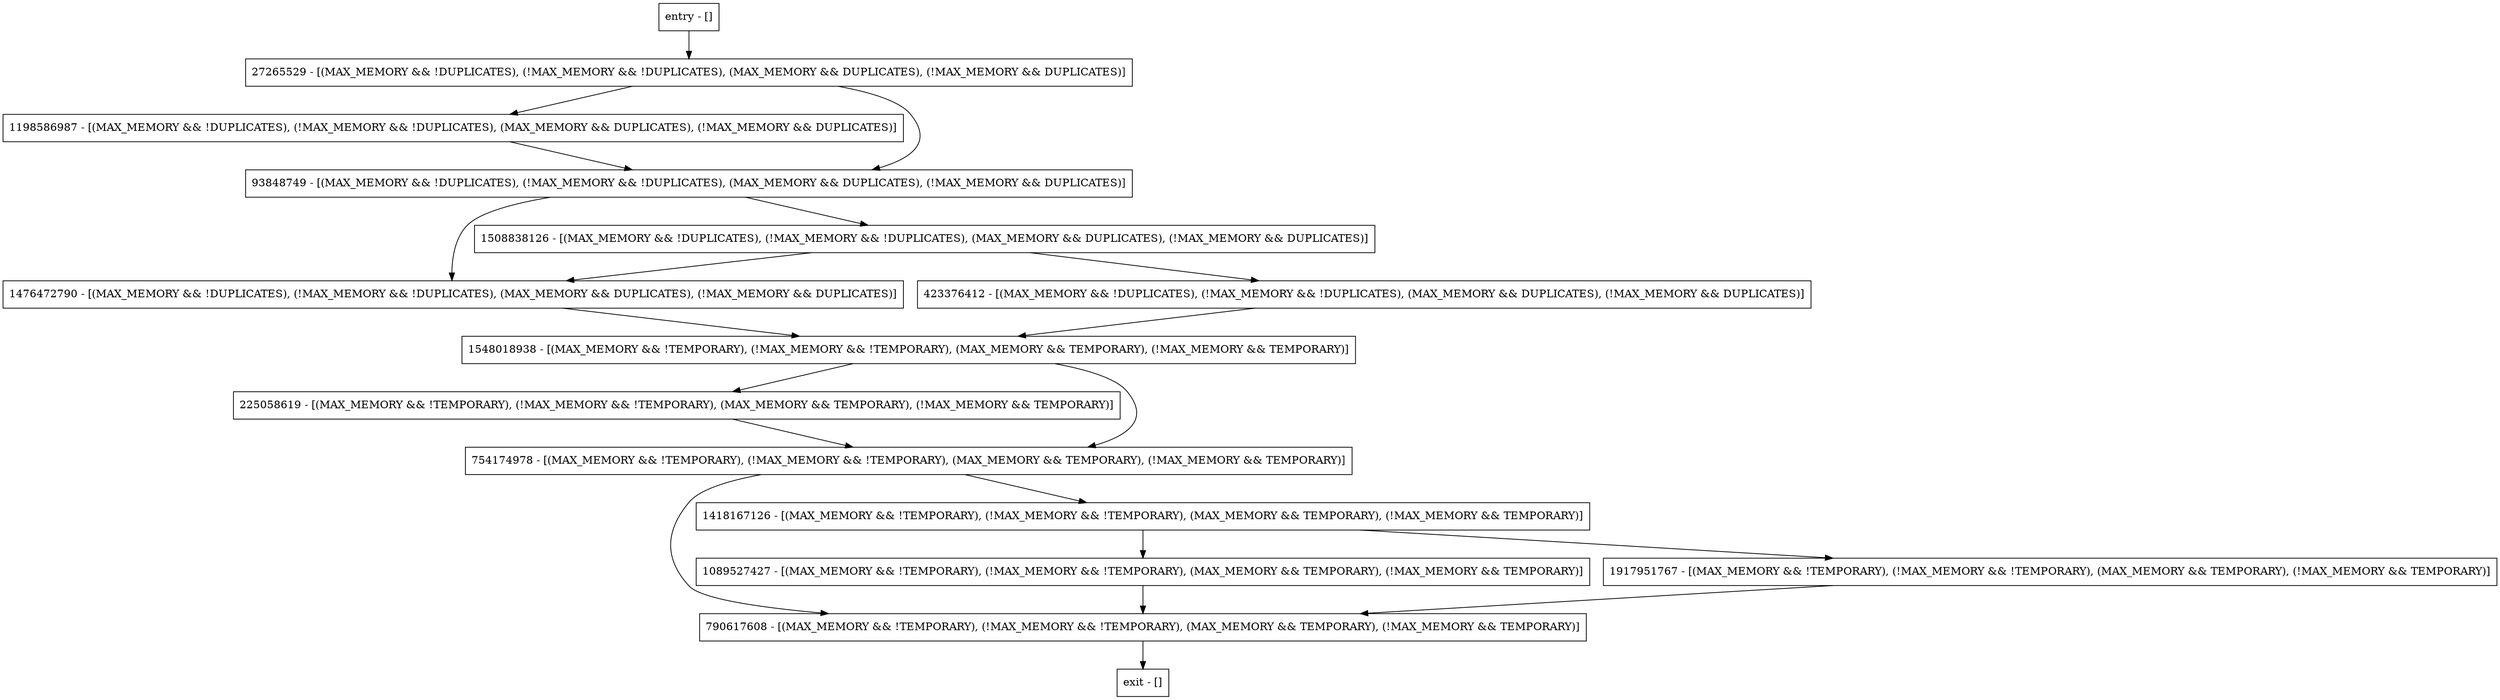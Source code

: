 digraph setConfigProperties {
node [shape=record];
1476472790 [label="1476472790 - [(MAX_MEMORY && !DUPLICATES), (!MAX_MEMORY && !DUPLICATES), (MAX_MEMORY && DUPLICATES), (!MAX_MEMORY && DUPLICATES)]"];
1198586987 [label="1198586987 - [(MAX_MEMORY && !DUPLICATES), (!MAX_MEMORY && !DUPLICATES), (MAX_MEMORY && DUPLICATES), (!MAX_MEMORY && DUPLICATES)]"];
1508838126 [label="1508838126 - [(MAX_MEMORY && !DUPLICATES), (!MAX_MEMORY && !DUPLICATES), (MAX_MEMORY && DUPLICATES), (!MAX_MEMORY && DUPLICATES)]"];
790617608 [label="790617608 - [(MAX_MEMORY && !TEMPORARY), (!MAX_MEMORY && !TEMPORARY), (MAX_MEMORY && TEMPORARY), (!MAX_MEMORY && TEMPORARY)]"];
27265529 [label="27265529 - [(MAX_MEMORY && !DUPLICATES), (!MAX_MEMORY && !DUPLICATES), (MAX_MEMORY && DUPLICATES), (!MAX_MEMORY && DUPLICATES)]"];
1548018938 [label="1548018938 - [(MAX_MEMORY && !TEMPORARY), (!MAX_MEMORY && !TEMPORARY), (MAX_MEMORY && TEMPORARY), (!MAX_MEMORY && TEMPORARY)]"];
1089527427 [label="1089527427 - [(MAX_MEMORY && !TEMPORARY), (!MAX_MEMORY && !TEMPORARY), (MAX_MEMORY && TEMPORARY), (!MAX_MEMORY && TEMPORARY)]"];
225058619 [label="225058619 - [(MAX_MEMORY && !TEMPORARY), (!MAX_MEMORY && !TEMPORARY), (MAX_MEMORY && TEMPORARY), (!MAX_MEMORY && TEMPORARY)]"];
1917951767 [label="1917951767 - [(MAX_MEMORY && !TEMPORARY), (!MAX_MEMORY && !TEMPORARY), (MAX_MEMORY && TEMPORARY), (!MAX_MEMORY && TEMPORARY)]"];
entry [label="entry - []"];
exit [label="exit - []"];
754174978 [label="754174978 - [(MAX_MEMORY && !TEMPORARY), (!MAX_MEMORY && !TEMPORARY), (MAX_MEMORY && TEMPORARY), (!MAX_MEMORY && TEMPORARY)]"];
1418167126 [label="1418167126 - [(MAX_MEMORY && !TEMPORARY), (!MAX_MEMORY && !TEMPORARY), (MAX_MEMORY && TEMPORARY), (!MAX_MEMORY && TEMPORARY)]"];
93848749 [label="93848749 - [(MAX_MEMORY && !DUPLICATES), (!MAX_MEMORY && !DUPLICATES), (MAX_MEMORY && DUPLICATES), (!MAX_MEMORY && DUPLICATES)]"];
423376412 [label="423376412 - [(MAX_MEMORY && !DUPLICATES), (!MAX_MEMORY && !DUPLICATES), (MAX_MEMORY && DUPLICATES), (!MAX_MEMORY && DUPLICATES)]"];
entry;
exit;
1476472790 -> 1548018938;
1198586987 -> 93848749;
1508838126 -> 1476472790;
1508838126 -> 423376412;
790617608 -> exit;
27265529 -> 1198586987;
27265529 -> 93848749;
1548018938 -> 225058619;
1548018938 -> 754174978;
1089527427 -> 790617608;
225058619 -> 754174978;
1917951767 -> 790617608;
entry -> 27265529;
754174978 -> 790617608;
754174978 -> 1418167126;
1418167126 -> 1917951767;
1418167126 -> 1089527427;
93848749 -> 1476472790;
93848749 -> 1508838126;
423376412 -> 1548018938;
}
